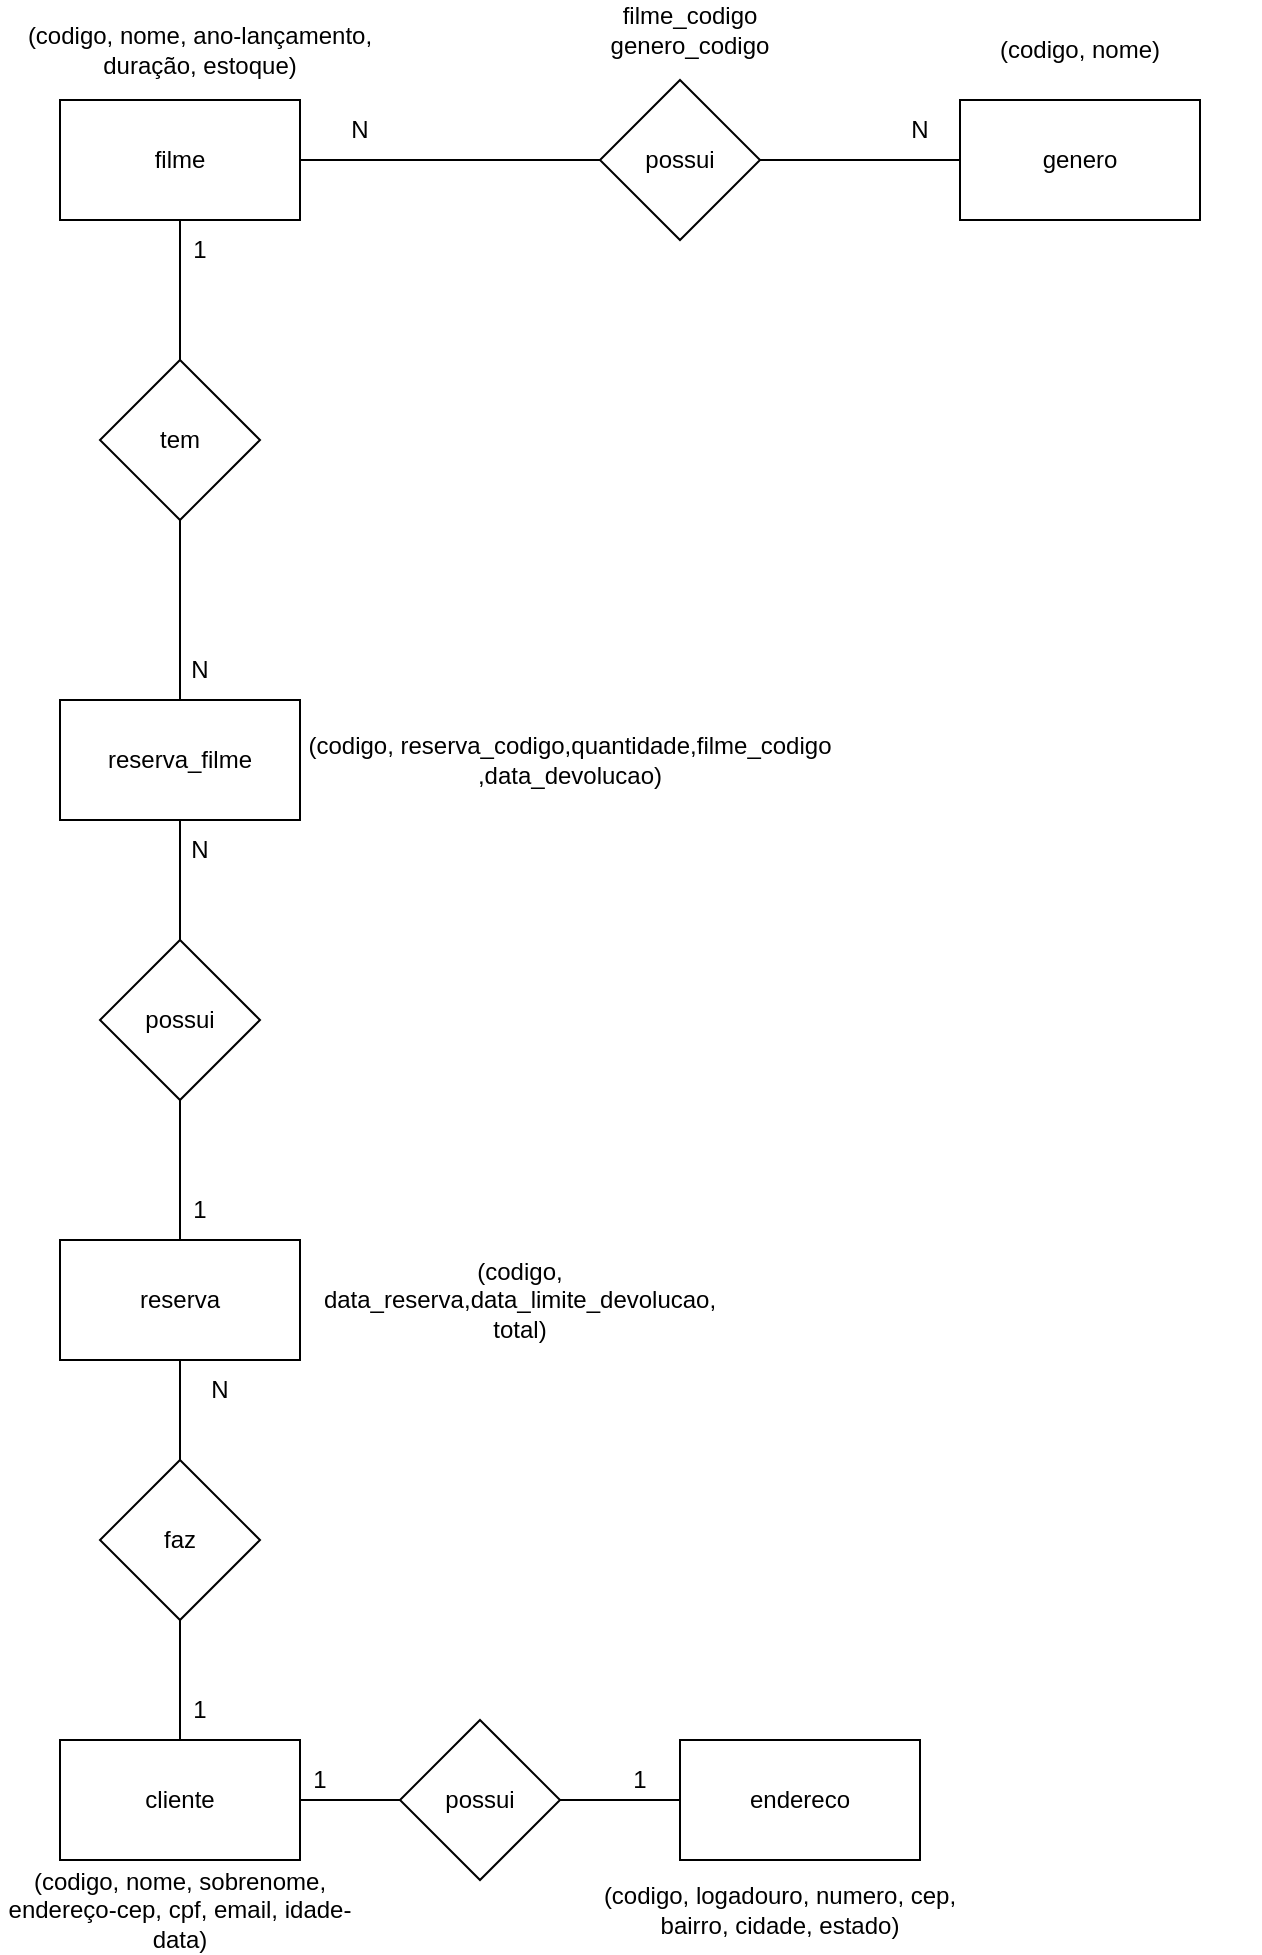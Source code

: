 <mxfile version="17.5.0" type="github">
  <diagram id="TA8RJcOJMC2myoA4CemU" name="Page-1">
    <mxGraphModel dx="780" dy="752" grid="1" gridSize="10" guides="1" tooltips="1" connect="1" arrows="1" fold="1" page="1" pageScale="1" pageWidth="850" pageHeight="1100" math="0" shadow="0">
      <root>
        <mxCell id="0" />
        <mxCell id="1" parent="0" />
        <mxCell id="87SrQcRkZrWEJegz7Wws-38" style="edgeStyle=orthogonalEdgeStyle;rounded=0;orthogonalLoop=1;jettySize=auto;html=1;entryX=0.5;entryY=0;entryDx=0;entryDy=0;endArrow=none;endFill=0;" edge="1" parent="1" source="87SrQcRkZrWEJegz7Wws-39" target="87SrQcRkZrWEJegz7Wws-72">
          <mxGeometry relative="1" as="geometry" />
        </mxCell>
        <mxCell id="87SrQcRkZrWEJegz7Wws-39" value="filme" style="rounded=0;whiteSpace=wrap;html=1;" vertex="1" parent="1">
          <mxGeometry x="110" y="170" width="120" height="60" as="geometry" />
        </mxCell>
        <mxCell id="87SrQcRkZrWEJegz7Wws-40" style="edgeStyle=orthogonalEdgeStyle;rounded=0;orthogonalLoop=1;jettySize=auto;html=1;exitX=0;exitY=0.5;exitDx=0;exitDy=0;entryX=1;entryY=0.5;entryDx=0;entryDy=0;endArrow=none;endFill=0;" edge="1" parent="1" source="87SrQcRkZrWEJegz7Wws-41" target="87SrQcRkZrWEJegz7Wws-44">
          <mxGeometry relative="1" as="geometry" />
        </mxCell>
        <mxCell id="87SrQcRkZrWEJegz7Wws-41" value="genero" style="rounded=0;whiteSpace=wrap;html=1;" vertex="1" parent="1">
          <mxGeometry x="560" y="170" width="120" height="60" as="geometry" />
        </mxCell>
        <mxCell id="87SrQcRkZrWEJegz7Wws-42" value="(codigo, nome, ano-lançamento, duração, estoque)" style="text;html=1;strokeColor=none;fillColor=none;align=center;verticalAlign=middle;whiteSpace=wrap;rounded=0;" vertex="1" parent="1">
          <mxGeometry x="90" y="130" width="180" height="30" as="geometry" />
        </mxCell>
        <mxCell id="87SrQcRkZrWEJegz7Wws-43" style="edgeStyle=orthogonalEdgeStyle;rounded=0;orthogonalLoop=1;jettySize=auto;html=1;exitX=0;exitY=0.5;exitDx=0;exitDy=0;entryX=1;entryY=0.5;entryDx=0;entryDy=0;endArrow=none;endFill=0;" edge="1" parent="1" source="87SrQcRkZrWEJegz7Wws-44" target="87SrQcRkZrWEJegz7Wws-39">
          <mxGeometry relative="1" as="geometry" />
        </mxCell>
        <mxCell id="87SrQcRkZrWEJegz7Wws-44" value="possui" style="rhombus;whiteSpace=wrap;html=1;" vertex="1" parent="1">
          <mxGeometry x="380" y="160" width="80" height="80" as="geometry" />
        </mxCell>
        <mxCell id="87SrQcRkZrWEJegz7Wws-45" value="(codigo, nome)" style="text;html=1;strokeColor=none;fillColor=none;align=center;verticalAlign=middle;whiteSpace=wrap;rounded=0;" vertex="1" parent="1">
          <mxGeometry x="530" y="130" width="180" height="30" as="geometry" />
        </mxCell>
        <mxCell id="87SrQcRkZrWEJegz7Wws-46" value="filme_codigo&lt;br&gt;genero_codigo" style="text;html=1;strokeColor=none;fillColor=none;align=center;verticalAlign=middle;whiteSpace=wrap;rounded=0;" vertex="1" parent="1">
          <mxGeometry x="380" y="120" width="90" height="30" as="geometry" />
        </mxCell>
        <mxCell id="87SrQcRkZrWEJegz7Wws-47" value="cliente" style="rounded=0;whiteSpace=wrap;html=1;" vertex="1" parent="1">
          <mxGeometry x="110" y="990" width="120" height="60" as="geometry" />
        </mxCell>
        <mxCell id="87SrQcRkZrWEJegz7Wws-48" value="(codigo, nome, sobrenome, endereço-cep, cpf, email, idade-data)" style="text;html=1;strokeColor=none;fillColor=none;align=center;verticalAlign=middle;whiteSpace=wrap;rounded=0;" vertex="1" parent="1">
          <mxGeometry x="80" y="1060" width="180" height="30" as="geometry" />
        </mxCell>
        <mxCell id="87SrQcRkZrWEJegz7Wws-49" value="N" style="text;html=1;strokeColor=none;fillColor=none;align=center;verticalAlign=middle;whiteSpace=wrap;rounded=0;" vertex="1" parent="1">
          <mxGeometry x="230" y="170" width="60" height="30" as="geometry" />
        </mxCell>
        <mxCell id="87SrQcRkZrWEJegz7Wws-50" value="N" style="text;html=1;strokeColor=none;fillColor=none;align=center;verticalAlign=middle;whiteSpace=wrap;rounded=0;" vertex="1" parent="1">
          <mxGeometry x="510" y="170" width="60" height="30" as="geometry" />
        </mxCell>
        <mxCell id="87SrQcRkZrWEJegz7Wws-51" value="" style="edgeStyle=orthogonalEdgeStyle;rounded=0;orthogonalLoop=1;jettySize=auto;html=1;endArrow=none;endFill=0;" edge="1" parent="1" source="87SrQcRkZrWEJegz7Wws-53" target="87SrQcRkZrWEJegz7Wws-54">
          <mxGeometry relative="1" as="geometry" />
        </mxCell>
        <mxCell id="87SrQcRkZrWEJegz7Wws-52" style="edgeStyle=orthogonalEdgeStyle;rounded=0;orthogonalLoop=1;jettySize=auto;html=1;entryX=1;entryY=0.5;entryDx=0;entryDy=0;endArrow=none;endFill=0;" edge="1" parent="1" source="87SrQcRkZrWEJegz7Wws-53" target="87SrQcRkZrWEJegz7Wws-47">
          <mxGeometry relative="1" as="geometry" />
        </mxCell>
        <mxCell id="87SrQcRkZrWEJegz7Wws-53" value="possui" style="rhombus;whiteSpace=wrap;html=1;" vertex="1" parent="1">
          <mxGeometry x="280" y="980" width="80" height="80" as="geometry" />
        </mxCell>
        <mxCell id="87SrQcRkZrWEJegz7Wws-54" value="endereco" style="rounded=0;whiteSpace=wrap;html=1;" vertex="1" parent="1">
          <mxGeometry x="420" y="990" width="120" height="60" as="geometry" />
        </mxCell>
        <mxCell id="87SrQcRkZrWEJegz7Wws-55" value="1" style="text;html=1;strokeColor=none;fillColor=none;align=center;verticalAlign=middle;whiteSpace=wrap;rounded=0;" vertex="1" parent="1">
          <mxGeometry x="210" y="995" width="60" height="30" as="geometry" />
        </mxCell>
        <mxCell id="87SrQcRkZrWEJegz7Wws-56" value="1" style="text;html=1;strokeColor=none;fillColor=none;align=center;verticalAlign=middle;whiteSpace=wrap;rounded=0;" vertex="1" parent="1">
          <mxGeometry x="370" y="995" width="60" height="30" as="geometry" />
        </mxCell>
        <mxCell id="87SrQcRkZrWEJegz7Wws-57" value="(codigo, logadouro, numero, cep, bairro, cidade, estado)" style="text;html=1;strokeColor=none;fillColor=none;align=center;verticalAlign=middle;whiteSpace=wrap;rounded=0;" vertex="1" parent="1">
          <mxGeometry x="380" y="1060" width="180" height="30" as="geometry" />
        </mxCell>
        <mxCell id="87SrQcRkZrWEJegz7Wws-58" style="edgeStyle=orthogonalEdgeStyle;rounded=0;orthogonalLoop=1;jettySize=auto;html=1;endArrow=none;endFill=0;" edge="1" parent="1" source="87SrQcRkZrWEJegz7Wws-59" target="87SrQcRkZrWEJegz7Wws-47">
          <mxGeometry relative="1" as="geometry" />
        </mxCell>
        <mxCell id="87SrQcRkZrWEJegz7Wws-59" value="faz" style="rhombus;whiteSpace=wrap;html=1;" vertex="1" parent="1">
          <mxGeometry x="130" y="850" width="80" height="80" as="geometry" />
        </mxCell>
        <mxCell id="87SrQcRkZrWEJegz7Wws-60" style="edgeStyle=orthogonalEdgeStyle;rounded=0;orthogonalLoop=1;jettySize=auto;html=1;entryX=0.5;entryY=0;entryDx=0;entryDy=0;endArrow=none;endFill=0;" edge="1" parent="1" source="87SrQcRkZrWEJegz7Wws-62" target="87SrQcRkZrWEJegz7Wws-59">
          <mxGeometry relative="1" as="geometry" />
        </mxCell>
        <mxCell id="87SrQcRkZrWEJegz7Wws-61" style="edgeStyle=orthogonalEdgeStyle;rounded=0;orthogonalLoop=1;jettySize=auto;html=1;entryX=0.5;entryY=1;entryDx=0;entryDy=0;endArrow=none;endFill=0;" edge="1" parent="1" source="87SrQcRkZrWEJegz7Wws-62" target="87SrQcRkZrWEJegz7Wws-67">
          <mxGeometry relative="1" as="geometry" />
        </mxCell>
        <mxCell id="87SrQcRkZrWEJegz7Wws-62" value="reserva" style="rounded=0;whiteSpace=wrap;html=1;" vertex="1" parent="1">
          <mxGeometry x="110" y="740" width="120" height="60" as="geometry" />
        </mxCell>
        <mxCell id="87SrQcRkZrWEJegz7Wws-63" value="N" style="text;html=1;strokeColor=none;fillColor=none;align=center;verticalAlign=middle;whiteSpace=wrap;rounded=0;" vertex="1" parent="1">
          <mxGeometry x="160" y="800" width="60" height="30" as="geometry" />
        </mxCell>
        <mxCell id="87SrQcRkZrWEJegz7Wws-64" value="1" style="text;html=1;strokeColor=none;fillColor=none;align=center;verticalAlign=middle;whiteSpace=wrap;rounded=0;" vertex="1" parent="1">
          <mxGeometry x="150" y="960" width="60" height="30" as="geometry" />
        </mxCell>
        <mxCell id="87SrQcRkZrWEJegz7Wws-65" value="(codigo, data_reserva,data_limite_devolucao, total)" style="text;html=1;strokeColor=none;fillColor=none;align=center;verticalAlign=middle;whiteSpace=wrap;rounded=0;" vertex="1" parent="1">
          <mxGeometry x="230" y="755" width="220" height="30" as="geometry" />
        </mxCell>
        <mxCell id="87SrQcRkZrWEJegz7Wws-66" style="edgeStyle=orthogonalEdgeStyle;rounded=0;orthogonalLoop=1;jettySize=auto;html=1;entryX=0.5;entryY=1;entryDx=0;entryDy=0;endArrow=none;endFill=0;" edge="1" parent="1" source="87SrQcRkZrWEJegz7Wws-67" target="87SrQcRkZrWEJegz7Wws-72">
          <mxGeometry relative="1" as="geometry" />
        </mxCell>
        <mxCell id="87SrQcRkZrWEJegz7Wws-67" value="reserva_filme" style="rounded=0;whiteSpace=wrap;html=1;" vertex="1" parent="1">
          <mxGeometry x="110" y="470" width="120" height="60" as="geometry" />
        </mxCell>
        <mxCell id="87SrQcRkZrWEJegz7Wws-68" value="(codigo, reserva_codigo,quantidade,filme_codigo ,data_devolucao)" style="text;html=1;strokeColor=none;fillColor=none;align=center;verticalAlign=middle;whiteSpace=wrap;rounded=0;" vertex="1" parent="1">
          <mxGeometry x="230" y="485" width="270" height="30" as="geometry" />
        </mxCell>
        <mxCell id="87SrQcRkZrWEJegz7Wws-69" value="possui" style="rhombus;whiteSpace=wrap;html=1;" vertex="1" parent="1">
          <mxGeometry x="130" y="590" width="80" height="80" as="geometry" />
        </mxCell>
        <mxCell id="87SrQcRkZrWEJegz7Wws-70" value="1" style="text;html=1;strokeColor=none;fillColor=none;align=center;verticalAlign=middle;whiteSpace=wrap;rounded=0;" vertex="1" parent="1">
          <mxGeometry x="150" y="710" width="60" height="30" as="geometry" />
        </mxCell>
        <mxCell id="87SrQcRkZrWEJegz7Wws-71" value="N" style="text;html=1;strokeColor=none;fillColor=none;align=center;verticalAlign=middle;whiteSpace=wrap;rounded=0;" vertex="1" parent="1">
          <mxGeometry x="150" y="530" width="60" height="30" as="geometry" />
        </mxCell>
        <mxCell id="87SrQcRkZrWEJegz7Wws-72" value="tem" style="rhombus;whiteSpace=wrap;html=1;" vertex="1" parent="1">
          <mxGeometry x="130" y="300" width="80" height="80" as="geometry" />
        </mxCell>
        <mxCell id="87SrQcRkZrWEJegz7Wws-73" value="1" style="text;html=1;strokeColor=none;fillColor=none;align=center;verticalAlign=middle;whiteSpace=wrap;rounded=0;" vertex="1" parent="1">
          <mxGeometry x="150" y="230" width="60" height="30" as="geometry" />
        </mxCell>
        <mxCell id="87SrQcRkZrWEJegz7Wws-74" value="N" style="text;html=1;strokeColor=none;fillColor=none;align=center;verticalAlign=middle;whiteSpace=wrap;rounded=0;" vertex="1" parent="1">
          <mxGeometry x="150" y="440" width="60" height="30" as="geometry" />
        </mxCell>
      </root>
    </mxGraphModel>
  </diagram>
</mxfile>
